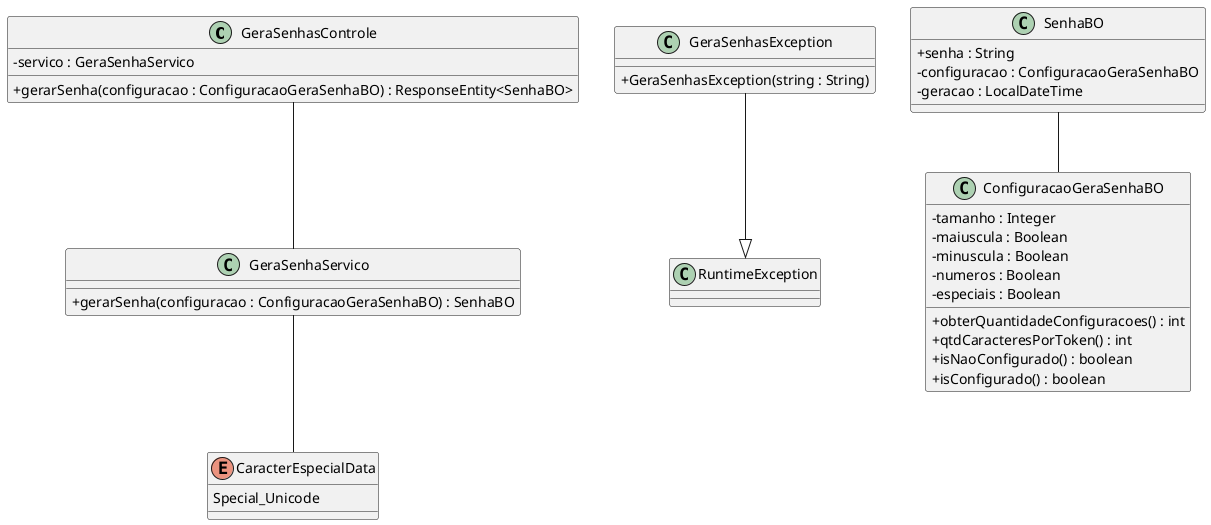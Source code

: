 @startuml "Gera Senhas API"

skinparam classAttributeIconSize 0

class GeraSenhasControle{
    - servico : GeraSenhaServico
    + gerarSenha(configuracao : ConfiguracaoGeraSenhaBO) : ResponseEntity<SenhaBO>
}

class GeraSenhasException{
    + GeraSenhasException(string : String)
}

class ConfiguracaoGeraSenhaBO{
    - tamanho : Integer
    - maiuscula : Boolean
    - minuscula : Boolean
    - numeros : Boolean
    - especiais : Boolean
    + obterQuantidadeConfiguracoes() : int
    + qtdCaracteresPorToken() : int
    + isNaoConfigurado() : boolean
    + isConfigurado() : boolean
}

class SenhaBO{
    + senha : String
    - configuracao : ConfiguracaoGeraSenhaBO
    - geracao : LocalDateTime
}

class GeraSenhaServico{
    + gerarSenha(configuracao : ConfiguracaoGeraSenhaBO) : SenhaBO
}

enum CaracterEspecialData {
    Special_Unicode
}

GeraSenhasException --|> RuntimeException
GeraSenhasControle -- GeraSenhaServico
SenhaBO -- ConfiguracaoGeraSenhaBO
GeraSenhaServico -- CaracterEspecialData

@enduml